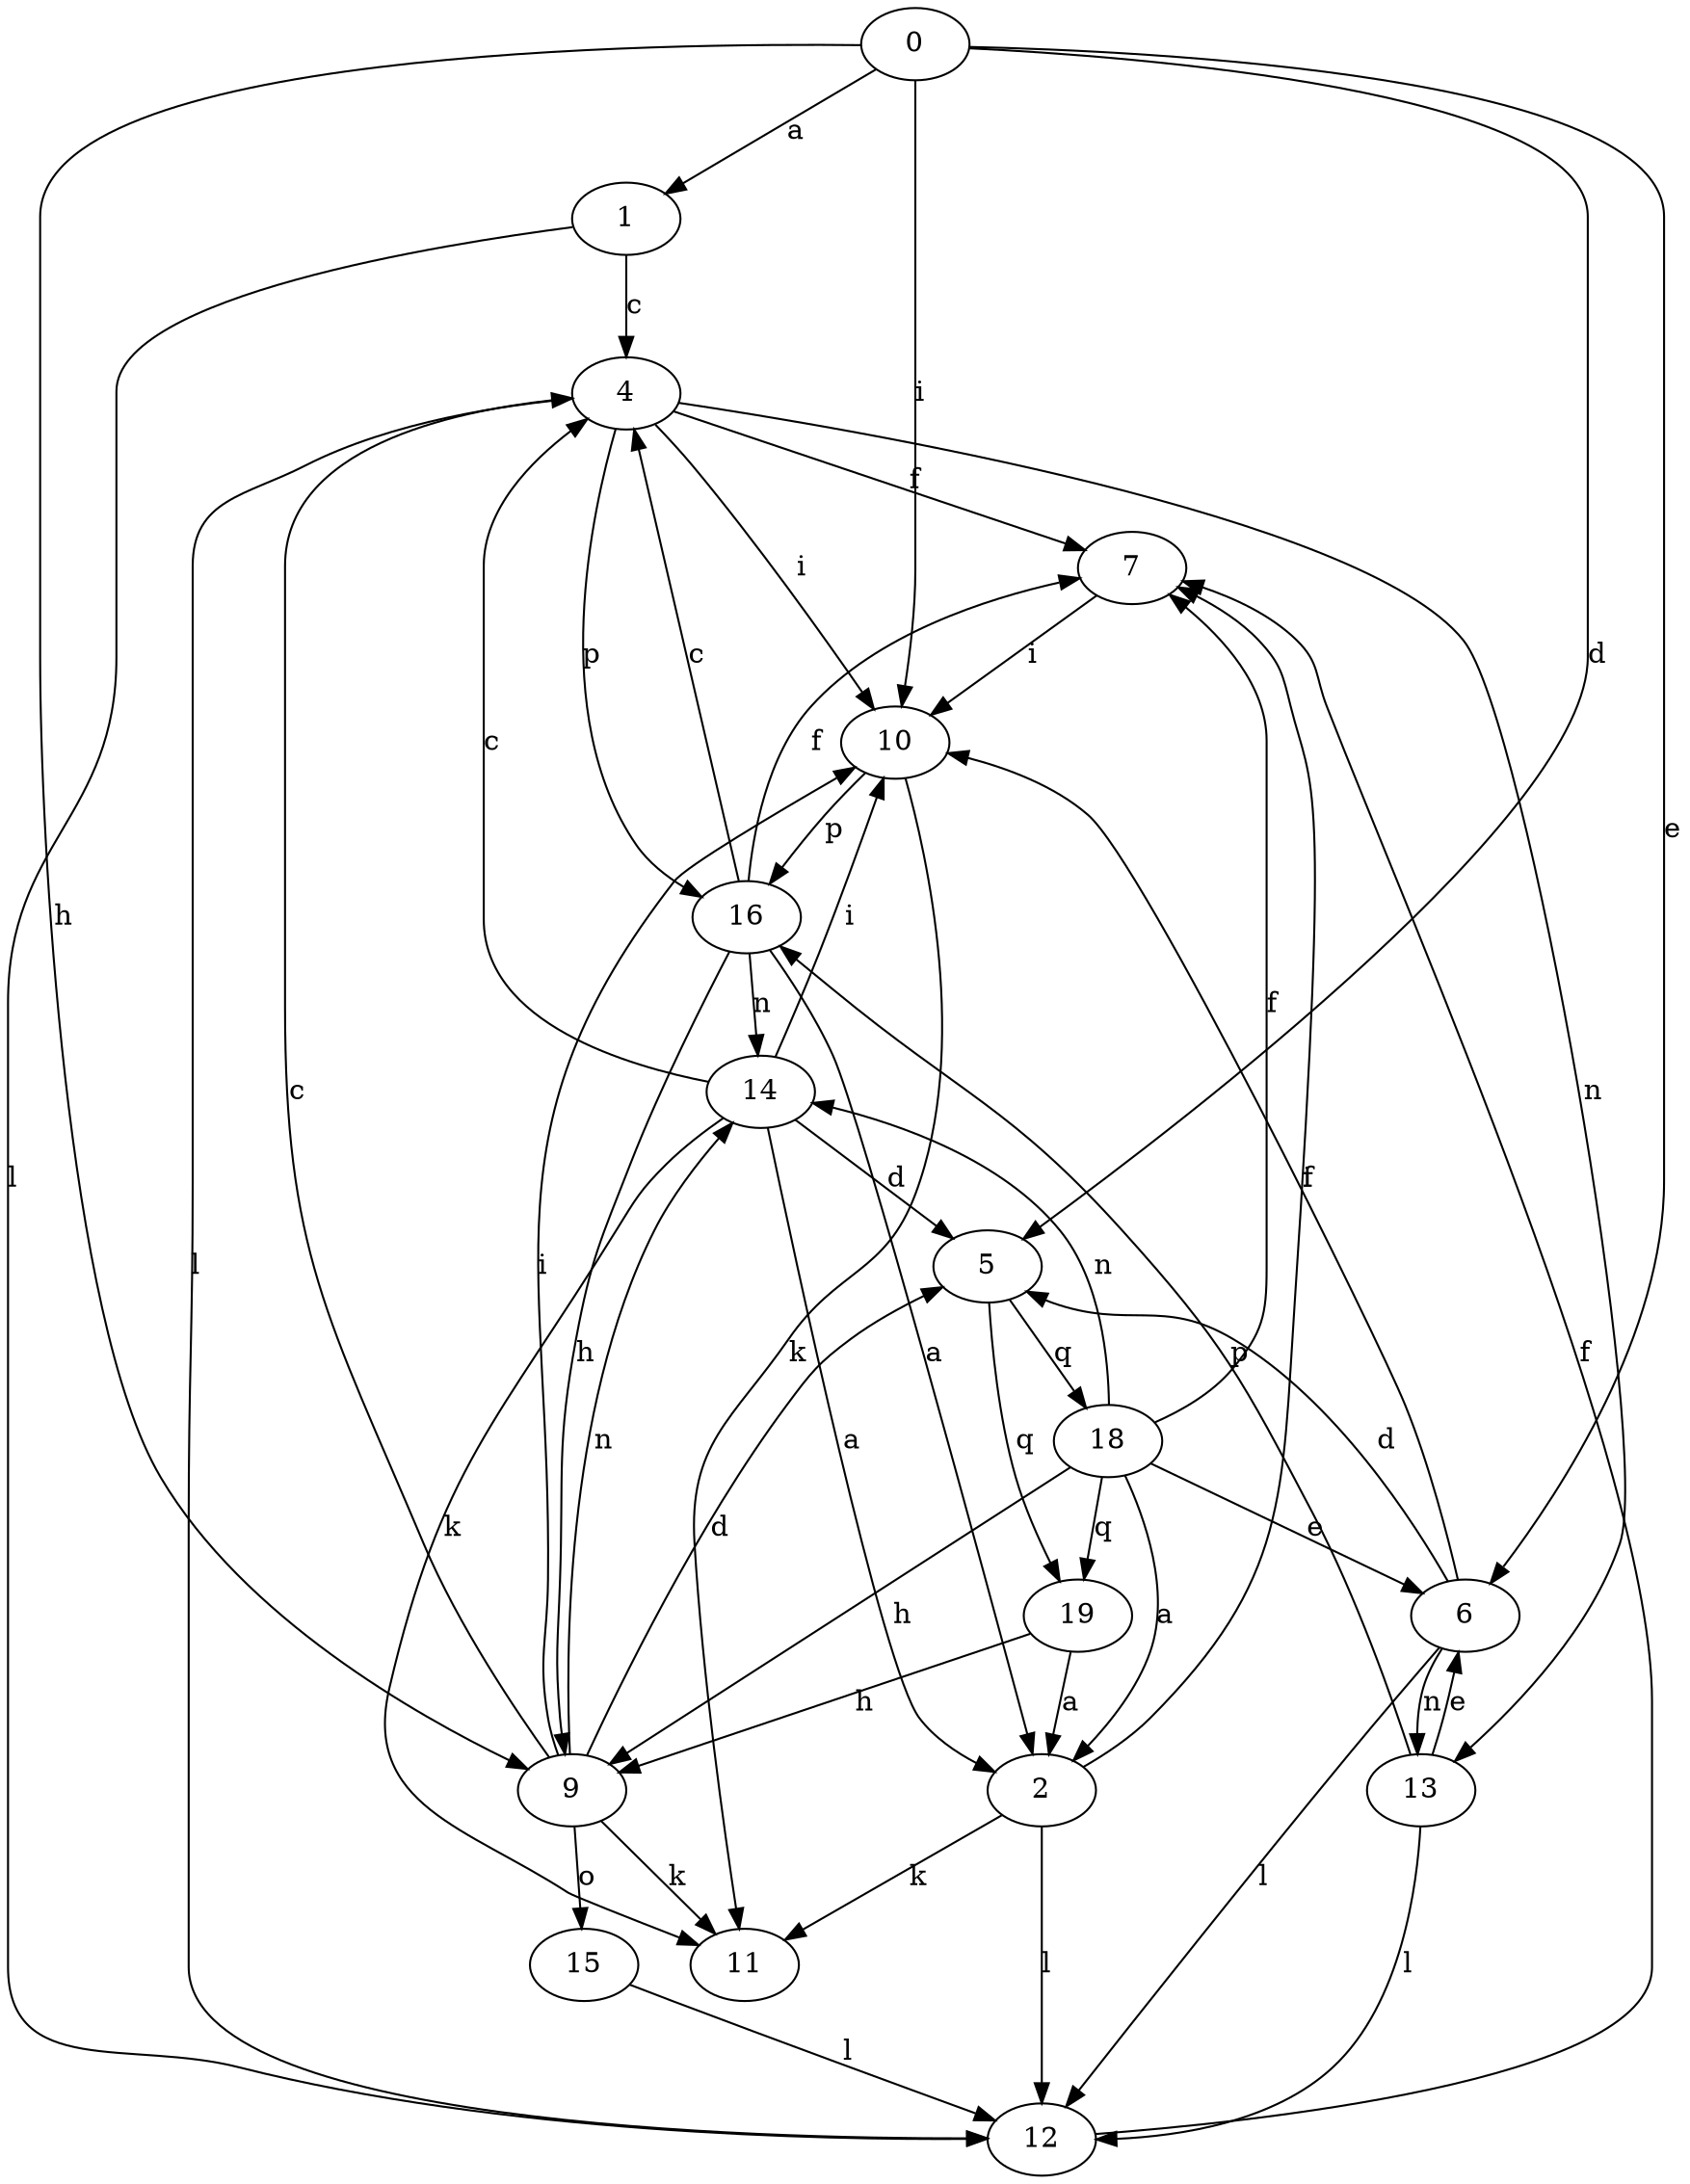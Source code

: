 strict digraph  {
1;
2;
4;
0;
5;
6;
7;
9;
10;
11;
12;
13;
14;
15;
16;
18;
19;
1 -> 4  [label=c];
1 -> 12  [label=l];
2 -> 7  [label=f];
2 -> 11  [label=k];
2 -> 12  [label=l];
4 -> 7  [label=f];
4 -> 10  [label=i];
4 -> 12  [label=l];
4 -> 13  [label=n];
4 -> 16  [label=p];
0 -> 1  [label=a];
0 -> 5  [label=d];
0 -> 6  [label=e];
0 -> 9  [label=h];
0 -> 10  [label=i];
5 -> 18  [label=q];
5 -> 19  [label=q];
6 -> 5  [label=d];
6 -> 10  [label=i];
6 -> 12  [label=l];
6 -> 13  [label=n];
7 -> 10  [label=i];
9 -> 4  [label=c];
9 -> 5  [label=d];
9 -> 10  [label=i];
9 -> 11  [label=k];
9 -> 14  [label=n];
9 -> 15  [label=o];
10 -> 11  [label=k];
10 -> 16  [label=p];
12 -> 7  [label=f];
13 -> 6  [label=e];
13 -> 12  [label=l];
13 -> 16  [label=p];
14 -> 2  [label=a];
14 -> 4  [label=c];
14 -> 5  [label=d];
14 -> 10  [label=i];
14 -> 11  [label=k];
15 -> 12  [label=l];
16 -> 2  [label=a];
16 -> 4  [label=c];
16 -> 7  [label=f];
16 -> 9  [label=h];
16 -> 14  [label=n];
18 -> 2  [label=a];
18 -> 6  [label=e];
18 -> 7  [label=f];
18 -> 9  [label=h];
18 -> 14  [label=n];
18 -> 19  [label=q];
19 -> 2  [label=a];
19 -> 9  [label=h];
}
